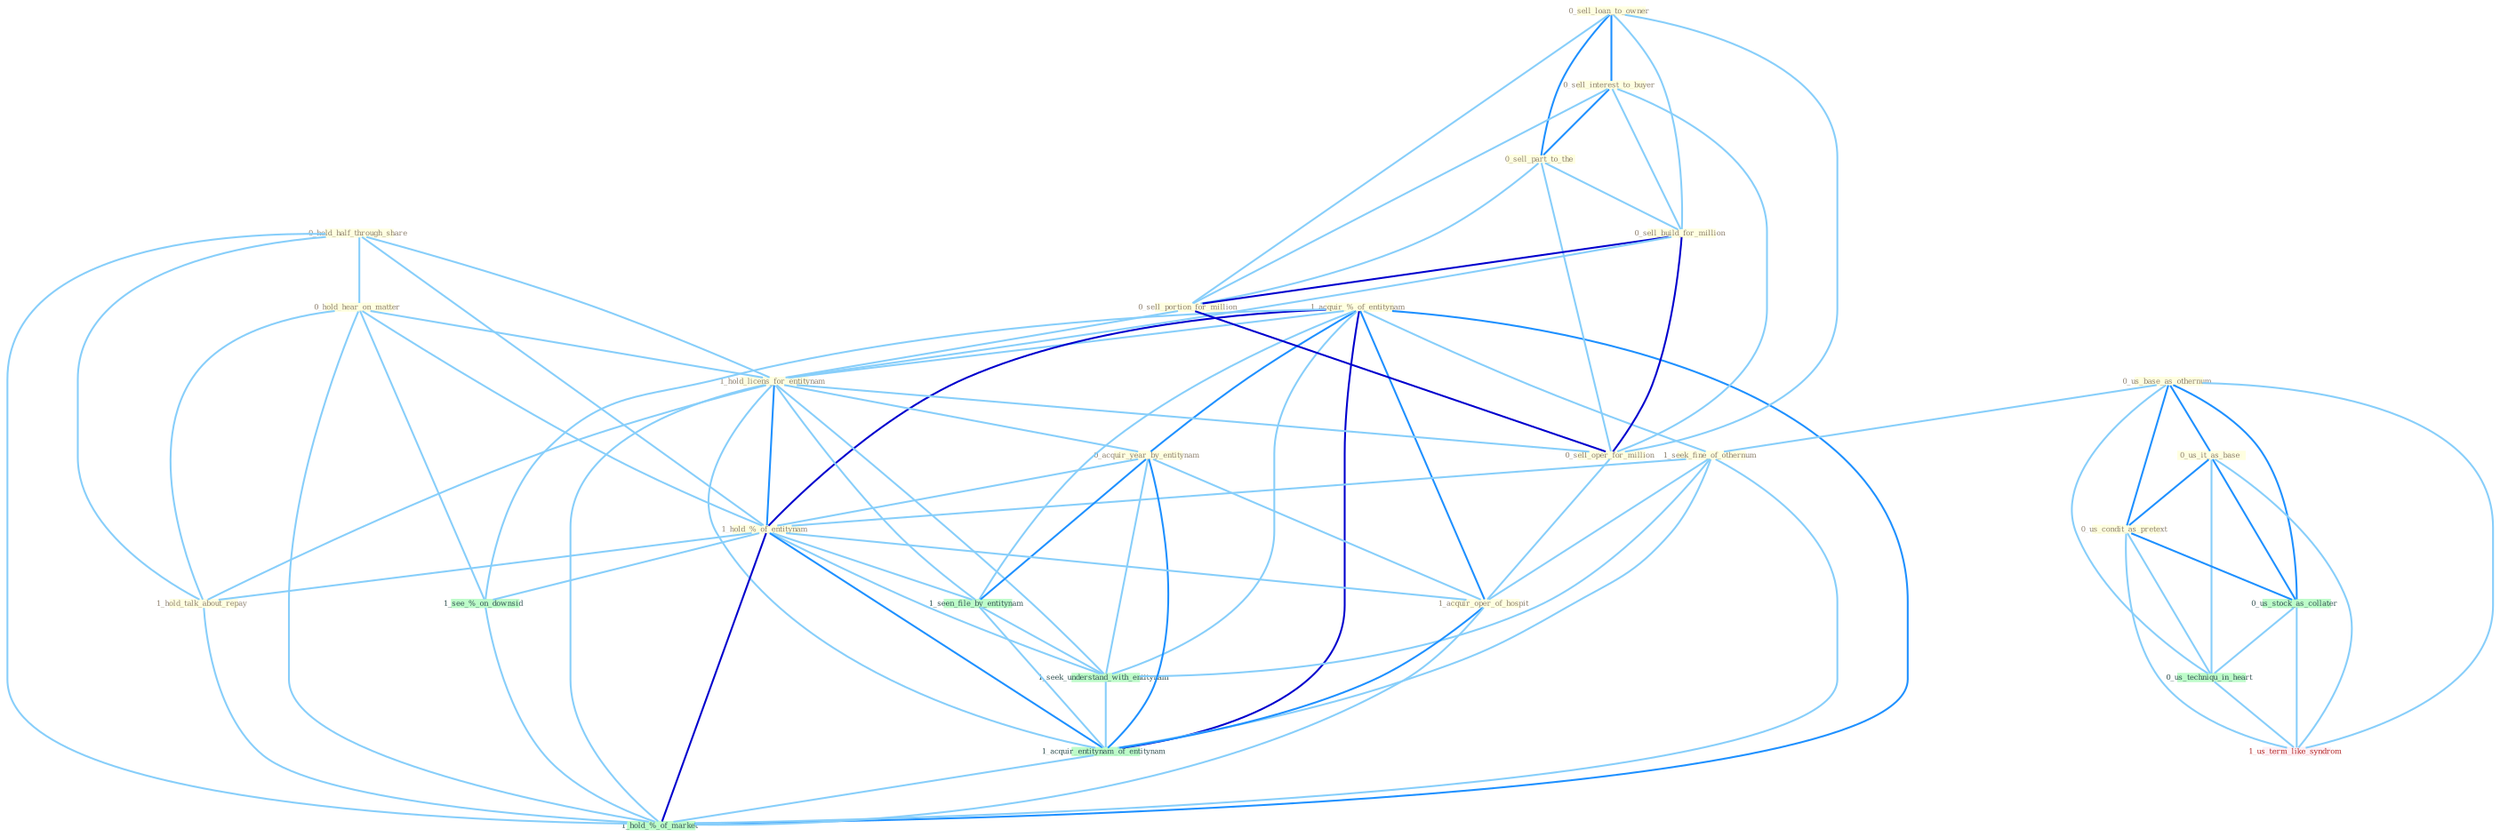 Graph G{ 
    node
    [shape=polygon,style=filled,width=.5,height=.06,color="#BDFCC9",fixedsize=true,fontsize=4,
    fontcolor="#2f4f4f"];
    {node
    [color="#ffffe0", fontcolor="#8b7d6b"] "1_acquir_%_of_entitynam " "0_us_base_as_othernum " "0_hold_half_through_share " "0_us_it_as_base " "1_seek_fine_of_othernum " "0_sell_loan_to_owner " "0_sell_interest_to_buyer " "0_us_condit_as_pretext " "0_sell_part_to_the " "0_sell_build_for_million " "0_sell_portion_for_million " "0_hold_hear_on_matter " "1_hold_licens_for_entitynam " "0_acquir_year_by_entitynam " "1_hold_%_of_entitynam " "0_sell_oper_for_million " "1_acquir_oper_of_hospit " "1_hold_talk_about_repay "}
{node [color="#fff0f5", fontcolor="#b22222"] "1_us_term_like_syndrom "}
edge [color="#B0E2FF"];

	"1_acquir_%_of_entitynam " -- "1_seek_fine_of_othernum " [w="1", color="#87cefa" ];
	"1_acquir_%_of_entitynam " -- "1_hold_licens_for_entitynam " [w="1", color="#87cefa" ];
	"1_acquir_%_of_entitynam " -- "0_acquir_year_by_entitynam " [w="2", color="#1e90ff" , len=0.8];
	"1_acquir_%_of_entitynam " -- "1_hold_%_of_entitynam " [w="3", color="#0000cd" , len=0.6];
	"1_acquir_%_of_entitynam " -- "1_acquir_oper_of_hospit " [w="2", color="#1e90ff" , len=0.8];
	"1_acquir_%_of_entitynam " -- "1_seen_file_by_entitynam " [w="1", color="#87cefa" ];
	"1_acquir_%_of_entitynam " -- "1_seek_understand_with_entitynam " [w="1", color="#87cefa" ];
	"1_acquir_%_of_entitynam " -- "1_acquir_entitynam_of_entitynam " [w="3", color="#0000cd" , len=0.6];
	"1_acquir_%_of_entitynam " -- "1_see_%_on_downsid " [w="1", color="#87cefa" ];
	"1_acquir_%_of_entitynam " -- "1_hold_%_of_market " [w="2", color="#1e90ff" , len=0.8];
	"0_us_base_as_othernum " -- "0_us_it_as_base " [w="2", color="#1e90ff" , len=0.8];
	"0_us_base_as_othernum " -- "1_seek_fine_of_othernum " [w="1", color="#87cefa" ];
	"0_us_base_as_othernum " -- "0_us_condit_as_pretext " [w="2", color="#1e90ff" , len=0.8];
	"0_us_base_as_othernum " -- "0_us_stock_as_collater " [w="2", color="#1e90ff" , len=0.8];
	"0_us_base_as_othernum " -- "0_us_techniqu_in_heart " [w="1", color="#87cefa" ];
	"0_us_base_as_othernum " -- "1_us_term_like_syndrom " [w="1", color="#87cefa" ];
	"0_hold_half_through_share " -- "0_hold_hear_on_matter " [w="1", color="#87cefa" ];
	"0_hold_half_through_share " -- "1_hold_licens_for_entitynam " [w="1", color="#87cefa" ];
	"0_hold_half_through_share " -- "1_hold_%_of_entitynam " [w="1", color="#87cefa" ];
	"0_hold_half_through_share " -- "1_hold_talk_about_repay " [w="1", color="#87cefa" ];
	"0_hold_half_through_share " -- "1_hold_%_of_market " [w="1", color="#87cefa" ];
	"0_us_it_as_base " -- "0_us_condit_as_pretext " [w="2", color="#1e90ff" , len=0.8];
	"0_us_it_as_base " -- "0_us_stock_as_collater " [w="2", color="#1e90ff" , len=0.8];
	"0_us_it_as_base " -- "0_us_techniqu_in_heart " [w="1", color="#87cefa" ];
	"0_us_it_as_base " -- "1_us_term_like_syndrom " [w="1", color="#87cefa" ];
	"1_seek_fine_of_othernum " -- "1_hold_%_of_entitynam " [w="1", color="#87cefa" ];
	"1_seek_fine_of_othernum " -- "1_acquir_oper_of_hospit " [w="1", color="#87cefa" ];
	"1_seek_fine_of_othernum " -- "1_seek_understand_with_entitynam " [w="1", color="#87cefa" ];
	"1_seek_fine_of_othernum " -- "1_acquir_entitynam_of_entitynam " [w="1", color="#87cefa" ];
	"1_seek_fine_of_othernum " -- "1_hold_%_of_market " [w="1", color="#87cefa" ];
	"0_sell_loan_to_owner " -- "0_sell_interest_to_buyer " [w="2", color="#1e90ff" , len=0.8];
	"0_sell_loan_to_owner " -- "0_sell_part_to_the " [w="2", color="#1e90ff" , len=0.8];
	"0_sell_loan_to_owner " -- "0_sell_build_for_million " [w="1", color="#87cefa" ];
	"0_sell_loan_to_owner " -- "0_sell_portion_for_million " [w="1", color="#87cefa" ];
	"0_sell_loan_to_owner " -- "0_sell_oper_for_million " [w="1", color="#87cefa" ];
	"0_sell_interest_to_buyer " -- "0_sell_part_to_the " [w="2", color="#1e90ff" , len=0.8];
	"0_sell_interest_to_buyer " -- "0_sell_build_for_million " [w="1", color="#87cefa" ];
	"0_sell_interest_to_buyer " -- "0_sell_portion_for_million " [w="1", color="#87cefa" ];
	"0_sell_interest_to_buyer " -- "0_sell_oper_for_million " [w="1", color="#87cefa" ];
	"0_us_condit_as_pretext " -- "0_us_stock_as_collater " [w="2", color="#1e90ff" , len=0.8];
	"0_us_condit_as_pretext " -- "0_us_techniqu_in_heart " [w="1", color="#87cefa" ];
	"0_us_condit_as_pretext " -- "1_us_term_like_syndrom " [w="1", color="#87cefa" ];
	"0_sell_part_to_the " -- "0_sell_build_for_million " [w="1", color="#87cefa" ];
	"0_sell_part_to_the " -- "0_sell_portion_for_million " [w="1", color="#87cefa" ];
	"0_sell_part_to_the " -- "0_sell_oper_for_million " [w="1", color="#87cefa" ];
	"0_sell_build_for_million " -- "0_sell_portion_for_million " [w="3", color="#0000cd" , len=0.6];
	"0_sell_build_for_million " -- "1_hold_licens_for_entitynam " [w="1", color="#87cefa" ];
	"0_sell_build_for_million " -- "0_sell_oper_for_million " [w="3", color="#0000cd" , len=0.6];
	"0_sell_portion_for_million " -- "1_hold_licens_for_entitynam " [w="1", color="#87cefa" ];
	"0_sell_portion_for_million " -- "0_sell_oper_for_million " [w="3", color="#0000cd" , len=0.6];
	"0_hold_hear_on_matter " -- "1_hold_licens_for_entitynam " [w="1", color="#87cefa" ];
	"0_hold_hear_on_matter " -- "1_hold_%_of_entitynam " [w="1", color="#87cefa" ];
	"0_hold_hear_on_matter " -- "1_hold_talk_about_repay " [w="1", color="#87cefa" ];
	"0_hold_hear_on_matter " -- "1_see_%_on_downsid " [w="1", color="#87cefa" ];
	"0_hold_hear_on_matter " -- "1_hold_%_of_market " [w="1", color="#87cefa" ];
	"1_hold_licens_for_entitynam " -- "0_acquir_year_by_entitynam " [w="1", color="#87cefa" ];
	"1_hold_licens_for_entitynam " -- "1_hold_%_of_entitynam " [w="2", color="#1e90ff" , len=0.8];
	"1_hold_licens_for_entitynam " -- "0_sell_oper_for_million " [w="1", color="#87cefa" ];
	"1_hold_licens_for_entitynam " -- "1_hold_talk_about_repay " [w="1", color="#87cefa" ];
	"1_hold_licens_for_entitynam " -- "1_seen_file_by_entitynam " [w="1", color="#87cefa" ];
	"1_hold_licens_for_entitynam " -- "1_seek_understand_with_entitynam " [w="1", color="#87cefa" ];
	"1_hold_licens_for_entitynam " -- "1_acquir_entitynam_of_entitynam " [w="1", color="#87cefa" ];
	"1_hold_licens_for_entitynam " -- "1_hold_%_of_market " [w="1", color="#87cefa" ];
	"0_acquir_year_by_entitynam " -- "1_hold_%_of_entitynam " [w="1", color="#87cefa" ];
	"0_acquir_year_by_entitynam " -- "1_acquir_oper_of_hospit " [w="1", color="#87cefa" ];
	"0_acquir_year_by_entitynam " -- "1_seen_file_by_entitynam " [w="2", color="#1e90ff" , len=0.8];
	"0_acquir_year_by_entitynam " -- "1_seek_understand_with_entitynam " [w="1", color="#87cefa" ];
	"0_acquir_year_by_entitynam " -- "1_acquir_entitynam_of_entitynam " [w="2", color="#1e90ff" , len=0.8];
	"1_hold_%_of_entitynam " -- "1_acquir_oper_of_hospit " [w="1", color="#87cefa" ];
	"1_hold_%_of_entitynam " -- "1_hold_talk_about_repay " [w="1", color="#87cefa" ];
	"1_hold_%_of_entitynam " -- "1_seen_file_by_entitynam " [w="1", color="#87cefa" ];
	"1_hold_%_of_entitynam " -- "1_seek_understand_with_entitynam " [w="1", color="#87cefa" ];
	"1_hold_%_of_entitynam " -- "1_acquir_entitynam_of_entitynam " [w="2", color="#1e90ff" , len=0.8];
	"1_hold_%_of_entitynam " -- "1_see_%_on_downsid " [w="1", color="#87cefa" ];
	"1_hold_%_of_entitynam " -- "1_hold_%_of_market " [w="3", color="#0000cd" , len=0.6];
	"0_sell_oper_for_million " -- "1_acquir_oper_of_hospit " [w="1", color="#87cefa" ];
	"1_acquir_oper_of_hospit " -- "1_acquir_entitynam_of_entitynam " [w="2", color="#1e90ff" , len=0.8];
	"1_acquir_oper_of_hospit " -- "1_hold_%_of_market " [w="1", color="#87cefa" ];
	"1_hold_talk_about_repay " -- "1_hold_%_of_market " [w="1", color="#87cefa" ];
	"1_seen_file_by_entitynam " -- "1_seek_understand_with_entitynam " [w="1", color="#87cefa" ];
	"1_seen_file_by_entitynam " -- "1_acquir_entitynam_of_entitynam " [w="1", color="#87cefa" ];
	"0_us_stock_as_collater " -- "0_us_techniqu_in_heart " [w="1", color="#87cefa" ];
	"0_us_stock_as_collater " -- "1_us_term_like_syndrom " [w="1", color="#87cefa" ];
	"1_seek_understand_with_entitynam " -- "1_acquir_entitynam_of_entitynam " [w="1", color="#87cefa" ];
	"1_acquir_entitynam_of_entitynam " -- "1_hold_%_of_market " [w="1", color="#87cefa" ];
	"0_us_techniqu_in_heart " -- "1_us_term_like_syndrom " [w="1", color="#87cefa" ];
	"1_see_%_on_downsid " -- "1_hold_%_of_market " [w="1", color="#87cefa" ];
}